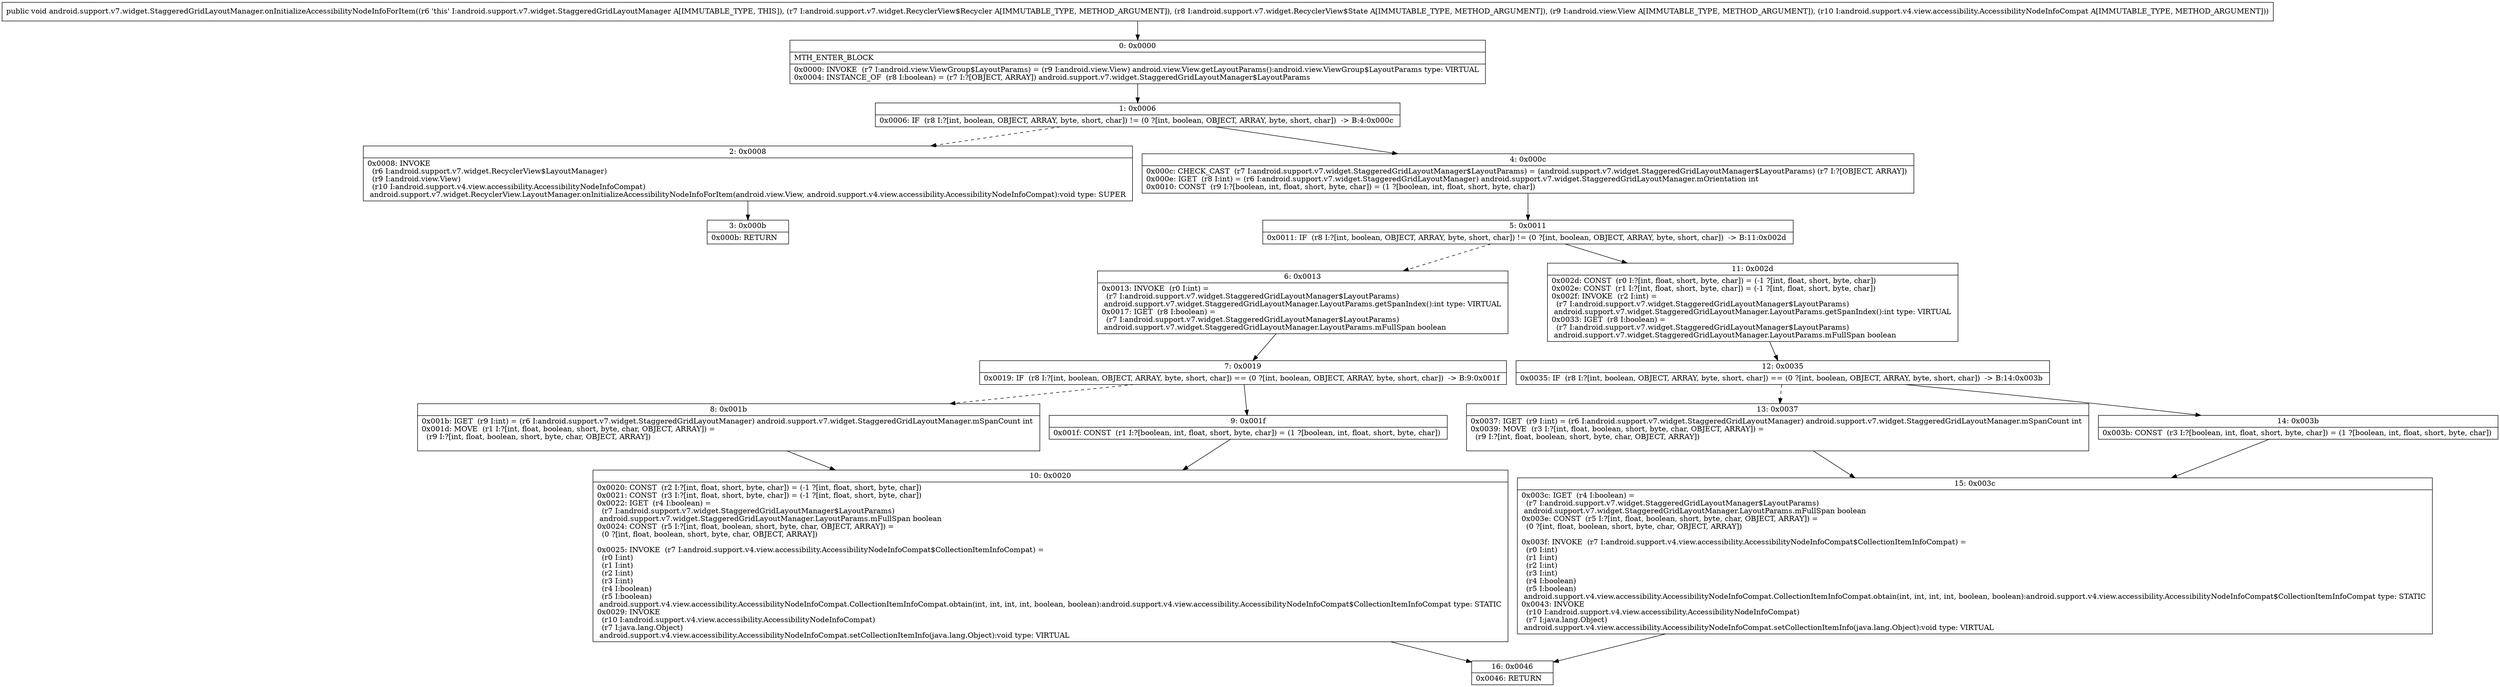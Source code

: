 digraph "CFG forandroid.support.v7.widget.StaggeredGridLayoutManager.onInitializeAccessibilityNodeInfoForItem(Landroid\/support\/v7\/widget\/RecyclerView$Recycler;Landroid\/support\/v7\/widget\/RecyclerView$State;Landroid\/view\/View;Landroid\/support\/v4\/view\/accessibility\/AccessibilityNodeInfoCompat;)V" {
Node_0 [shape=record,label="{0\:\ 0x0000|MTH_ENTER_BLOCK\l|0x0000: INVOKE  (r7 I:android.view.ViewGroup$LayoutParams) = (r9 I:android.view.View) android.view.View.getLayoutParams():android.view.ViewGroup$LayoutParams type: VIRTUAL \l0x0004: INSTANCE_OF  (r8 I:boolean) = (r7 I:?[OBJECT, ARRAY]) android.support.v7.widget.StaggeredGridLayoutManager$LayoutParams \l}"];
Node_1 [shape=record,label="{1\:\ 0x0006|0x0006: IF  (r8 I:?[int, boolean, OBJECT, ARRAY, byte, short, char]) != (0 ?[int, boolean, OBJECT, ARRAY, byte, short, char])  \-\> B:4:0x000c \l}"];
Node_2 [shape=record,label="{2\:\ 0x0008|0x0008: INVOKE  \l  (r6 I:android.support.v7.widget.RecyclerView$LayoutManager)\l  (r9 I:android.view.View)\l  (r10 I:android.support.v4.view.accessibility.AccessibilityNodeInfoCompat)\l android.support.v7.widget.RecyclerView.LayoutManager.onInitializeAccessibilityNodeInfoForItem(android.view.View, android.support.v4.view.accessibility.AccessibilityNodeInfoCompat):void type: SUPER \l}"];
Node_3 [shape=record,label="{3\:\ 0x000b|0x000b: RETURN   \l}"];
Node_4 [shape=record,label="{4\:\ 0x000c|0x000c: CHECK_CAST  (r7 I:android.support.v7.widget.StaggeredGridLayoutManager$LayoutParams) = (android.support.v7.widget.StaggeredGridLayoutManager$LayoutParams) (r7 I:?[OBJECT, ARRAY]) \l0x000e: IGET  (r8 I:int) = (r6 I:android.support.v7.widget.StaggeredGridLayoutManager) android.support.v7.widget.StaggeredGridLayoutManager.mOrientation int \l0x0010: CONST  (r9 I:?[boolean, int, float, short, byte, char]) = (1 ?[boolean, int, float, short, byte, char]) \l}"];
Node_5 [shape=record,label="{5\:\ 0x0011|0x0011: IF  (r8 I:?[int, boolean, OBJECT, ARRAY, byte, short, char]) != (0 ?[int, boolean, OBJECT, ARRAY, byte, short, char])  \-\> B:11:0x002d \l}"];
Node_6 [shape=record,label="{6\:\ 0x0013|0x0013: INVOKE  (r0 I:int) = \l  (r7 I:android.support.v7.widget.StaggeredGridLayoutManager$LayoutParams)\l android.support.v7.widget.StaggeredGridLayoutManager.LayoutParams.getSpanIndex():int type: VIRTUAL \l0x0017: IGET  (r8 I:boolean) = \l  (r7 I:android.support.v7.widget.StaggeredGridLayoutManager$LayoutParams)\l android.support.v7.widget.StaggeredGridLayoutManager.LayoutParams.mFullSpan boolean \l}"];
Node_7 [shape=record,label="{7\:\ 0x0019|0x0019: IF  (r8 I:?[int, boolean, OBJECT, ARRAY, byte, short, char]) == (0 ?[int, boolean, OBJECT, ARRAY, byte, short, char])  \-\> B:9:0x001f \l}"];
Node_8 [shape=record,label="{8\:\ 0x001b|0x001b: IGET  (r9 I:int) = (r6 I:android.support.v7.widget.StaggeredGridLayoutManager) android.support.v7.widget.StaggeredGridLayoutManager.mSpanCount int \l0x001d: MOVE  (r1 I:?[int, float, boolean, short, byte, char, OBJECT, ARRAY]) = \l  (r9 I:?[int, float, boolean, short, byte, char, OBJECT, ARRAY])\l \l}"];
Node_9 [shape=record,label="{9\:\ 0x001f|0x001f: CONST  (r1 I:?[boolean, int, float, short, byte, char]) = (1 ?[boolean, int, float, short, byte, char]) \l}"];
Node_10 [shape=record,label="{10\:\ 0x0020|0x0020: CONST  (r2 I:?[int, float, short, byte, char]) = (\-1 ?[int, float, short, byte, char]) \l0x0021: CONST  (r3 I:?[int, float, short, byte, char]) = (\-1 ?[int, float, short, byte, char]) \l0x0022: IGET  (r4 I:boolean) = \l  (r7 I:android.support.v7.widget.StaggeredGridLayoutManager$LayoutParams)\l android.support.v7.widget.StaggeredGridLayoutManager.LayoutParams.mFullSpan boolean \l0x0024: CONST  (r5 I:?[int, float, boolean, short, byte, char, OBJECT, ARRAY]) = \l  (0 ?[int, float, boolean, short, byte, char, OBJECT, ARRAY])\l \l0x0025: INVOKE  (r7 I:android.support.v4.view.accessibility.AccessibilityNodeInfoCompat$CollectionItemInfoCompat) = \l  (r0 I:int)\l  (r1 I:int)\l  (r2 I:int)\l  (r3 I:int)\l  (r4 I:boolean)\l  (r5 I:boolean)\l android.support.v4.view.accessibility.AccessibilityNodeInfoCompat.CollectionItemInfoCompat.obtain(int, int, int, int, boolean, boolean):android.support.v4.view.accessibility.AccessibilityNodeInfoCompat$CollectionItemInfoCompat type: STATIC \l0x0029: INVOKE  \l  (r10 I:android.support.v4.view.accessibility.AccessibilityNodeInfoCompat)\l  (r7 I:java.lang.Object)\l android.support.v4.view.accessibility.AccessibilityNodeInfoCompat.setCollectionItemInfo(java.lang.Object):void type: VIRTUAL \l}"];
Node_11 [shape=record,label="{11\:\ 0x002d|0x002d: CONST  (r0 I:?[int, float, short, byte, char]) = (\-1 ?[int, float, short, byte, char]) \l0x002e: CONST  (r1 I:?[int, float, short, byte, char]) = (\-1 ?[int, float, short, byte, char]) \l0x002f: INVOKE  (r2 I:int) = \l  (r7 I:android.support.v7.widget.StaggeredGridLayoutManager$LayoutParams)\l android.support.v7.widget.StaggeredGridLayoutManager.LayoutParams.getSpanIndex():int type: VIRTUAL \l0x0033: IGET  (r8 I:boolean) = \l  (r7 I:android.support.v7.widget.StaggeredGridLayoutManager$LayoutParams)\l android.support.v7.widget.StaggeredGridLayoutManager.LayoutParams.mFullSpan boolean \l}"];
Node_12 [shape=record,label="{12\:\ 0x0035|0x0035: IF  (r8 I:?[int, boolean, OBJECT, ARRAY, byte, short, char]) == (0 ?[int, boolean, OBJECT, ARRAY, byte, short, char])  \-\> B:14:0x003b \l}"];
Node_13 [shape=record,label="{13\:\ 0x0037|0x0037: IGET  (r9 I:int) = (r6 I:android.support.v7.widget.StaggeredGridLayoutManager) android.support.v7.widget.StaggeredGridLayoutManager.mSpanCount int \l0x0039: MOVE  (r3 I:?[int, float, boolean, short, byte, char, OBJECT, ARRAY]) = \l  (r9 I:?[int, float, boolean, short, byte, char, OBJECT, ARRAY])\l \l}"];
Node_14 [shape=record,label="{14\:\ 0x003b|0x003b: CONST  (r3 I:?[boolean, int, float, short, byte, char]) = (1 ?[boolean, int, float, short, byte, char]) \l}"];
Node_15 [shape=record,label="{15\:\ 0x003c|0x003c: IGET  (r4 I:boolean) = \l  (r7 I:android.support.v7.widget.StaggeredGridLayoutManager$LayoutParams)\l android.support.v7.widget.StaggeredGridLayoutManager.LayoutParams.mFullSpan boolean \l0x003e: CONST  (r5 I:?[int, float, boolean, short, byte, char, OBJECT, ARRAY]) = \l  (0 ?[int, float, boolean, short, byte, char, OBJECT, ARRAY])\l \l0x003f: INVOKE  (r7 I:android.support.v4.view.accessibility.AccessibilityNodeInfoCompat$CollectionItemInfoCompat) = \l  (r0 I:int)\l  (r1 I:int)\l  (r2 I:int)\l  (r3 I:int)\l  (r4 I:boolean)\l  (r5 I:boolean)\l android.support.v4.view.accessibility.AccessibilityNodeInfoCompat.CollectionItemInfoCompat.obtain(int, int, int, int, boolean, boolean):android.support.v4.view.accessibility.AccessibilityNodeInfoCompat$CollectionItemInfoCompat type: STATIC \l0x0043: INVOKE  \l  (r10 I:android.support.v4.view.accessibility.AccessibilityNodeInfoCompat)\l  (r7 I:java.lang.Object)\l android.support.v4.view.accessibility.AccessibilityNodeInfoCompat.setCollectionItemInfo(java.lang.Object):void type: VIRTUAL \l}"];
Node_16 [shape=record,label="{16\:\ 0x0046|0x0046: RETURN   \l}"];
MethodNode[shape=record,label="{public void android.support.v7.widget.StaggeredGridLayoutManager.onInitializeAccessibilityNodeInfoForItem((r6 'this' I:android.support.v7.widget.StaggeredGridLayoutManager A[IMMUTABLE_TYPE, THIS]), (r7 I:android.support.v7.widget.RecyclerView$Recycler A[IMMUTABLE_TYPE, METHOD_ARGUMENT]), (r8 I:android.support.v7.widget.RecyclerView$State A[IMMUTABLE_TYPE, METHOD_ARGUMENT]), (r9 I:android.view.View A[IMMUTABLE_TYPE, METHOD_ARGUMENT]), (r10 I:android.support.v4.view.accessibility.AccessibilityNodeInfoCompat A[IMMUTABLE_TYPE, METHOD_ARGUMENT])) }"];
MethodNode -> Node_0;
Node_0 -> Node_1;
Node_1 -> Node_2[style=dashed];
Node_1 -> Node_4;
Node_2 -> Node_3;
Node_4 -> Node_5;
Node_5 -> Node_6[style=dashed];
Node_5 -> Node_11;
Node_6 -> Node_7;
Node_7 -> Node_8[style=dashed];
Node_7 -> Node_9;
Node_8 -> Node_10;
Node_9 -> Node_10;
Node_10 -> Node_16;
Node_11 -> Node_12;
Node_12 -> Node_13[style=dashed];
Node_12 -> Node_14;
Node_13 -> Node_15;
Node_14 -> Node_15;
Node_15 -> Node_16;
}

